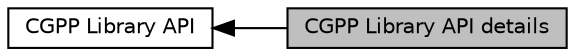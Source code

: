 digraph "CGPP Library API details"
{
  bgcolor="transparent";
  edge [fontname="Helvetica",fontsize="10",labelfontname="Helvetica",labelfontsize="10"];
  node [fontname="Helvetica",fontsize="10",shape=box];
  rankdir=LR;
  Node2 [label="CGPP Library API",height=0.2,width=0.4,color="black",URL="$d6/dbe/group__cgpp-api.html",tooltip="CGPP Library API, in file cnngen_prep.h."];
  Node1 [label="CGPP Library API details",height=0.2,width=0.4,color="black", fillcolor="grey75", style="filled", fontcolor="black",tooltip="CGPP API details, in file cnngen_prep.h."];
  Node2->Node1 [shape=plaintext, dir="back", style="solid"];
}
